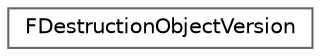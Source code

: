 digraph "Graphical Class Hierarchy"
{
 // INTERACTIVE_SVG=YES
 // LATEX_PDF_SIZE
  bgcolor="transparent";
  edge [fontname=Helvetica,fontsize=10,labelfontname=Helvetica,labelfontsize=10];
  node [fontname=Helvetica,fontsize=10,shape=box,height=0.2,width=0.4];
  rankdir="LR";
  Node0 [id="Node000000",label="FDestructionObjectVersion",height=0.2,width=0.4,color="grey40", fillcolor="white", style="filled",URL="$d6/d2a/structFDestructionObjectVersion.html",tooltip=" "];
}
